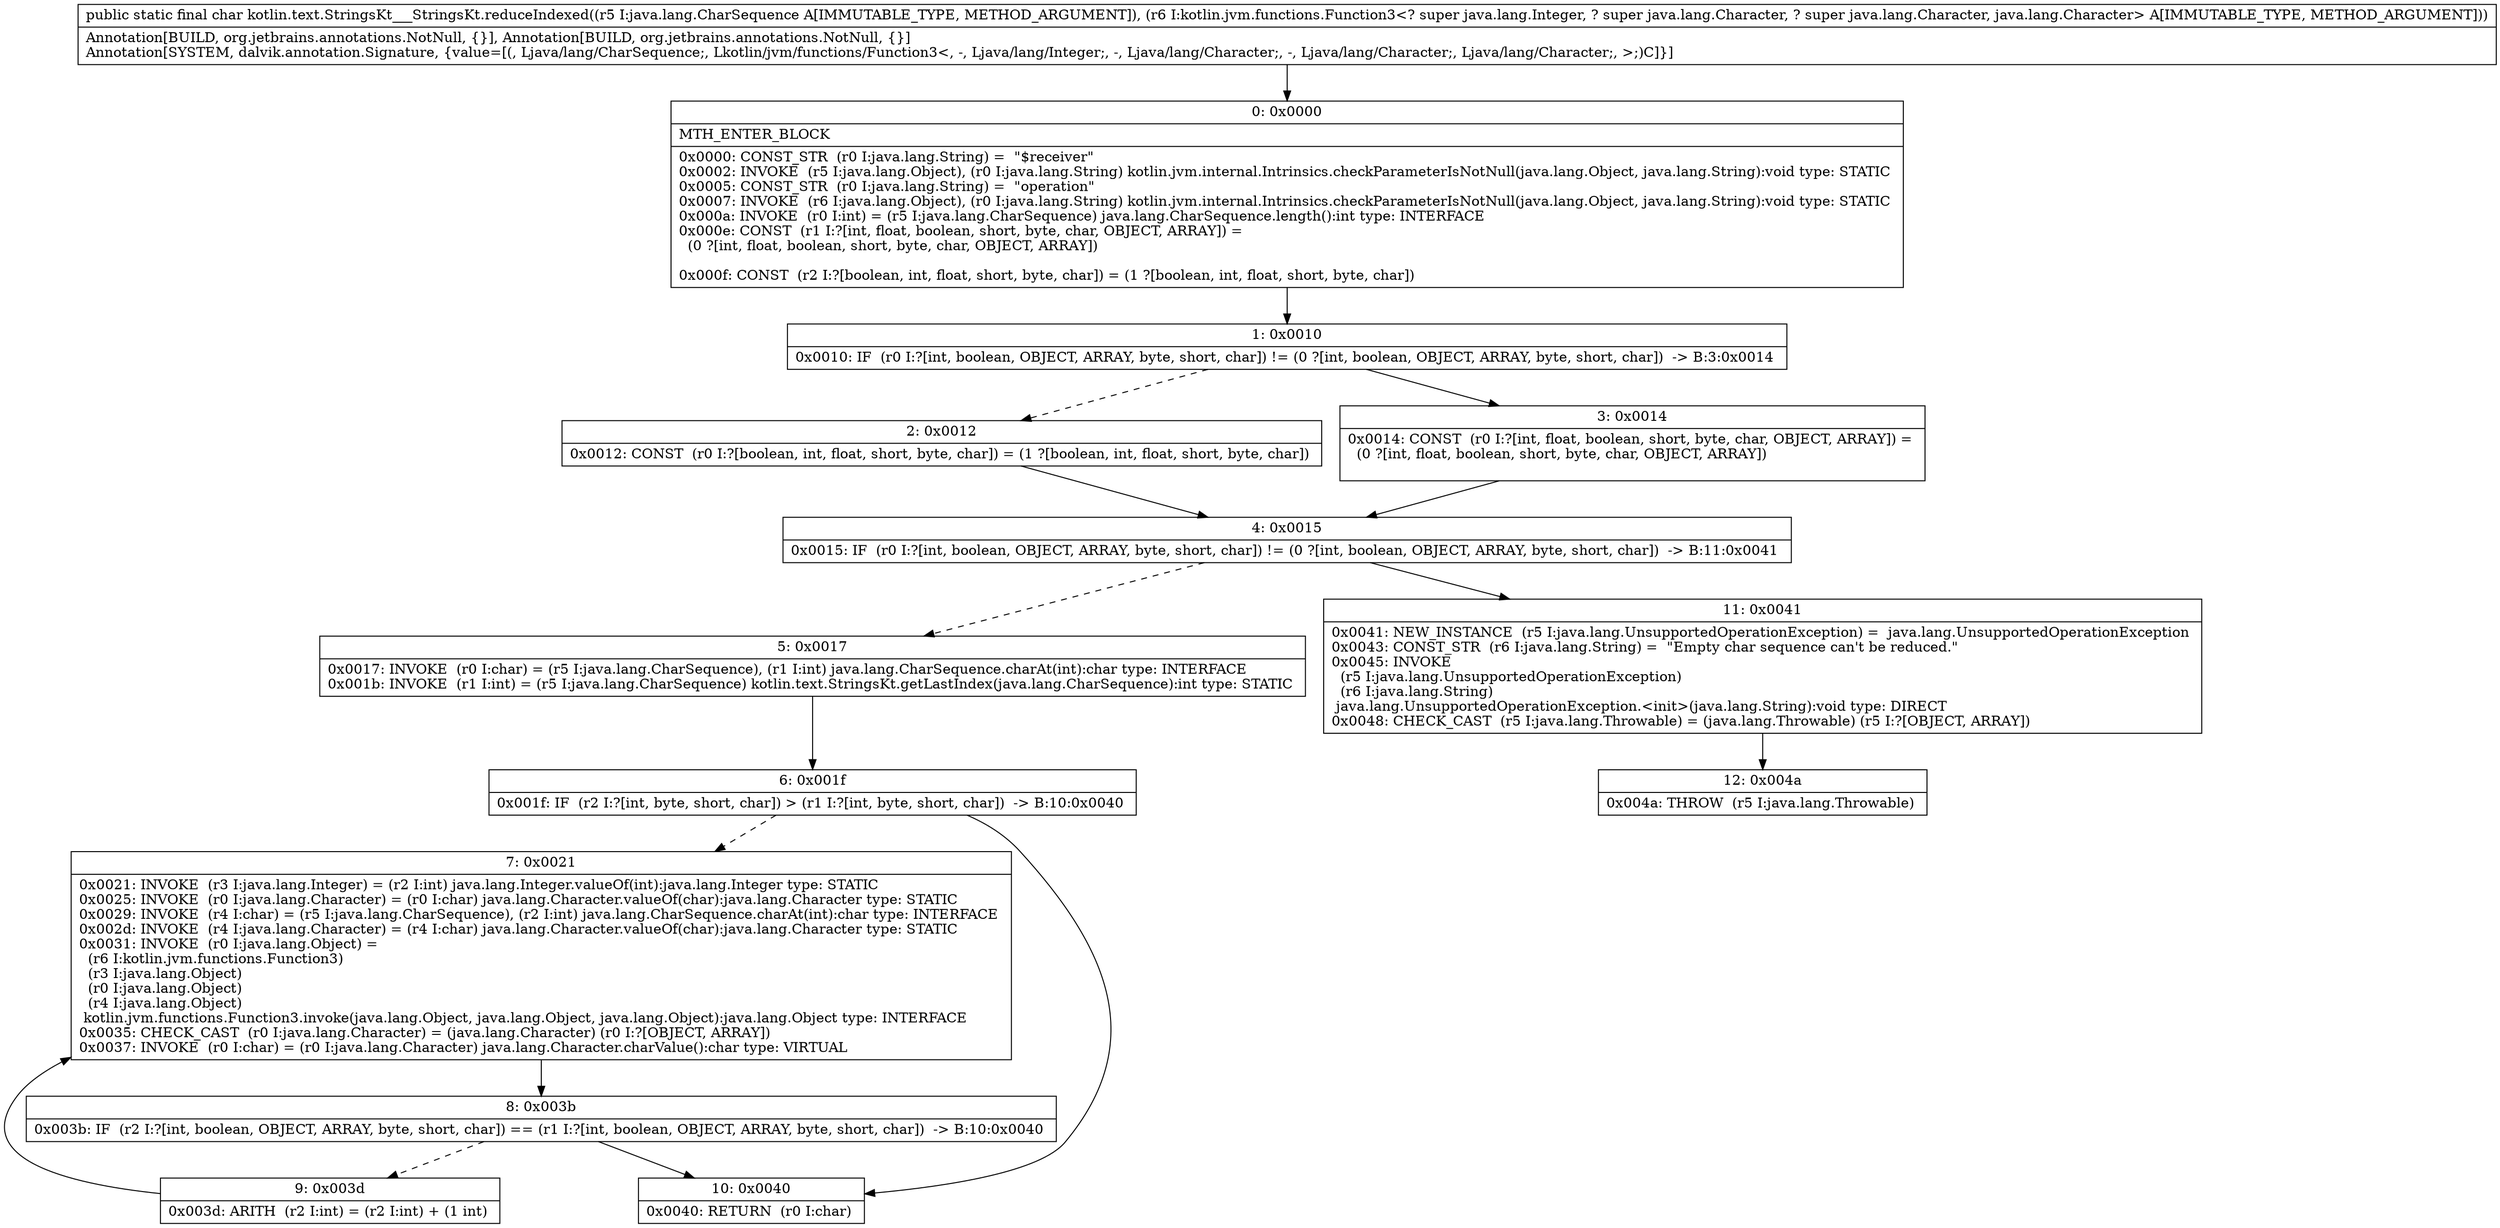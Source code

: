 digraph "CFG forkotlin.text.StringsKt___StringsKt.reduceIndexed(Ljava\/lang\/CharSequence;Lkotlin\/jvm\/functions\/Function3;)C" {
Node_0 [shape=record,label="{0\:\ 0x0000|MTH_ENTER_BLOCK\l|0x0000: CONST_STR  (r0 I:java.lang.String) =  \"$receiver\" \l0x0002: INVOKE  (r5 I:java.lang.Object), (r0 I:java.lang.String) kotlin.jvm.internal.Intrinsics.checkParameterIsNotNull(java.lang.Object, java.lang.String):void type: STATIC \l0x0005: CONST_STR  (r0 I:java.lang.String) =  \"operation\" \l0x0007: INVOKE  (r6 I:java.lang.Object), (r0 I:java.lang.String) kotlin.jvm.internal.Intrinsics.checkParameterIsNotNull(java.lang.Object, java.lang.String):void type: STATIC \l0x000a: INVOKE  (r0 I:int) = (r5 I:java.lang.CharSequence) java.lang.CharSequence.length():int type: INTERFACE \l0x000e: CONST  (r1 I:?[int, float, boolean, short, byte, char, OBJECT, ARRAY]) = \l  (0 ?[int, float, boolean, short, byte, char, OBJECT, ARRAY])\l \l0x000f: CONST  (r2 I:?[boolean, int, float, short, byte, char]) = (1 ?[boolean, int, float, short, byte, char]) \l}"];
Node_1 [shape=record,label="{1\:\ 0x0010|0x0010: IF  (r0 I:?[int, boolean, OBJECT, ARRAY, byte, short, char]) != (0 ?[int, boolean, OBJECT, ARRAY, byte, short, char])  \-\> B:3:0x0014 \l}"];
Node_2 [shape=record,label="{2\:\ 0x0012|0x0012: CONST  (r0 I:?[boolean, int, float, short, byte, char]) = (1 ?[boolean, int, float, short, byte, char]) \l}"];
Node_3 [shape=record,label="{3\:\ 0x0014|0x0014: CONST  (r0 I:?[int, float, boolean, short, byte, char, OBJECT, ARRAY]) = \l  (0 ?[int, float, boolean, short, byte, char, OBJECT, ARRAY])\l \l}"];
Node_4 [shape=record,label="{4\:\ 0x0015|0x0015: IF  (r0 I:?[int, boolean, OBJECT, ARRAY, byte, short, char]) != (0 ?[int, boolean, OBJECT, ARRAY, byte, short, char])  \-\> B:11:0x0041 \l}"];
Node_5 [shape=record,label="{5\:\ 0x0017|0x0017: INVOKE  (r0 I:char) = (r5 I:java.lang.CharSequence), (r1 I:int) java.lang.CharSequence.charAt(int):char type: INTERFACE \l0x001b: INVOKE  (r1 I:int) = (r5 I:java.lang.CharSequence) kotlin.text.StringsKt.getLastIndex(java.lang.CharSequence):int type: STATIC \l}"];
Node_6 [shape=record,label="{6\:\ 0x001f|0x001f: IF  (r2 I:?[int, byte, short, char]) \> (r1 I:?[int, byte, short, char])  \-\> B:10:0x0040 \l}"];
Node_7 [shape=record,label="{7\:\ 0x0021|0x0021: INVOKE  (r3 I:java.lang.Integer) = (r2 I:int) java.lang.Integer.valueOf(int):java.lang.Integer type: STATIC \l0x0025: INVOKE  (r0 I:java.lang.Character) = (r0 I:char) java.lang.Character.valueOf(char):java.lang.Character type: STATIC \l0x0029: INVOKE  (r4 I:char) = (r5 I:java.lang.CharSequence), (r2 I:int) java.lang.CharSequence.charAt(int):char type: INTERFACE \l0x002d: INVOKE  (r4 I:java.lang.Character) = (r4 I:char) java.lang.Character.valueOf(char):java.lang.Character type: STATIC \l0x0031: INVOKE  (r0 I:java.lang.Object) = \l  (r6 I:kotlin.jvm.functions.Function3)\l  (r3 I:java.lang.Object)\l  (r0 I:java.lang.Object)\l  (r4 I:java.lang.Object)\l kotlin.jvm.functions.Function3.invoke(java.lang.Object, java.lang.Object, java.lang.Object):java.lang.Object type: INTERFACE \l0x0035: CHECK_CAST  (r0 I:java.lang.Character) = (java.lang.Character) (r0 I:?[OBJECT, ARRAY]) \l0x0037: INVOKE  (r0 I:char) = (r0 I:java.lang.Character) java.lang.Character.charValue():char type: VIRTUAL \l}"];
Node_8 [shape=record,label="{8\:\ 0x003b|0x003b: IF  (r2 I:?[int, boolean, OBJECT, ARRAY, byte, short, char]) == (r1 I:?[int, boolean, OBJECT, ARRAY, byte, short, char])  \-\> B:10:0x0040 \l}"];
Node_9 [shape=record,label="{9\:\ 0x003d|0x003d: ARITH  (r2 I:int) = (r2 I:int) + (1 int) \l}"];
Node_10 [shape=record,label="{10\:\ 0x0040|0x0040: RETURN  (r0 I:char) \l}"];
Node_11 [shape=record,label="{11\:\ 0x0041|0x0041: NEW_INSTANCE  (r5 I:java.lang.UnsupportedOperationException) =  java.lang.UnsupportedOperationException \l0x0043: CONST_STR  (r6 I:java.lang.String) =  \"Empty char sequence can't be reduced.\" \l0x0045: INVOKE  \l  (r5 I:java.lang.UnsupportedOperationException)\l  (r6 I:java.lang.String)\l java.lang.UnsupportedOperationException.\<init\>(java.lang.String):void type: DIRECT \l0x0048: CHECK_CAST  (r5 I:java.lang.Throwable) = (java.lang.Throwable) (r5 I:?[OBJECT, ARRAY]) \l}"];
Node_12 [shape=record,label="{12\:\ 0x004a|0x004a: THROW  (r5 I:java.lang.Throwable) \l}"];
MethodNode[shape=record,label="{public static final char kotlin.text.StringsKt___StringsKt.reduceIndexed((r5 I:java.lang.CharSequence A[IMMUTABLE_TYPE, METHOD_ARGUMENT]), (r6 I:kotlin.jvm.functions.Function3\<? super java.lang.Integer, ? super java.lang.Character, ? super java.lang.Character, java.lang.Character\> A[IMMUTABLE_TYPE, METHOD_ARGUMENT]))  | Annotation[BUILD, org.jetbrains.annotations.NotNull, \{\}], Annotation[BUILD, org.jetbrains.annotations.NotNull, \{\}]\lAnnotation[SYSTEM, dalvik.annotation.Signature, \{value=[(, Ljava\/lang\/CharSequence;, Lkotlin\/jvm\/functions\/Function3\<, \-, Ljava\/lang\/Integer;, \-, Ljava\/lang\/Character;, \-, Ljava\/lang\/Character;, Ljava\/lang\/Character;, \>;)C]\}]\l}"];
MethodNode -> Node_0;
Node_0 -> Node_1;
Node_1 -> Node_2[style=dashed];
Node_1 -> Node_3;
Node_2 -> Node_4;
Node_3 -> Node_4;
Node_4 -> Node_5[style=dashed];
Node_4 -> Node_11;
Node_5 -> Node_6;
Node_6 -> Node_7[style=dashed];
Node_6 -> Node_10;
Node_7 -> Node_8;
Node_8 -> Node_9[style=dashed];
Node_8 -> Node_10;
Node_9 -> Node_7;
Node_11 -> Node_12;
}

